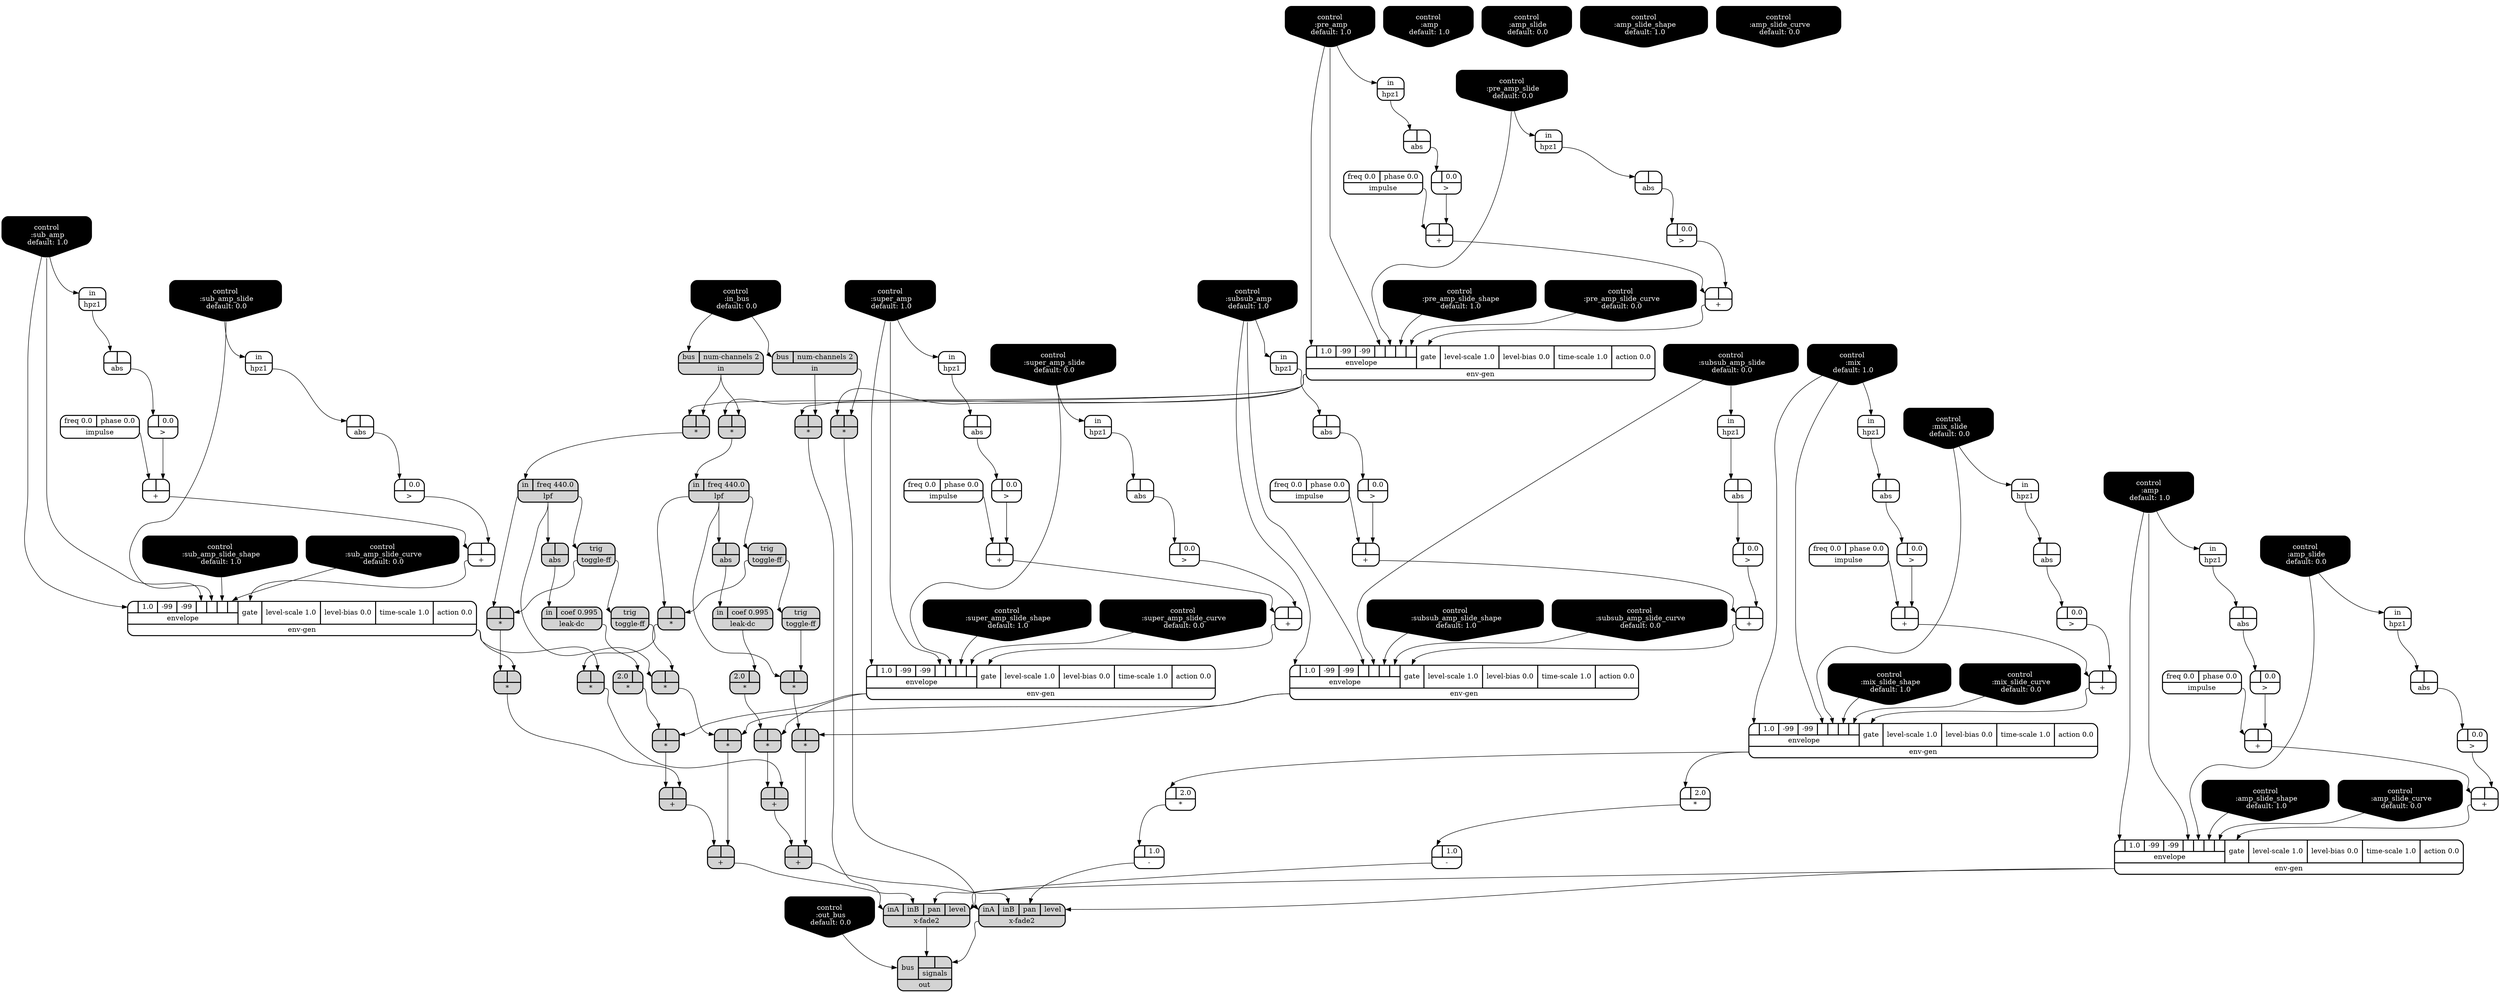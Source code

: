 digraph synthdef {
40 [label = "{{ <a> |<b> 2.0} |<__UG_NAME__>* }" style="bold, rounded" shape=record rankdir=LR];
53 [label = "{{ <a> |<b> } |<__UG_NAME__>* }" style="filled, bold, rounded"  shape=record rankdir=LR];
57 [label = "{{ <a> |<b> } |<__UG_NAME__>* }" style="filled, bold, rounded"  shape=record rankdir=LR];
67 [label = "{{ <a> |<b> 2.0} |<__UG_NAME__>* }" style="bold, rounded" shape=record rankdir=LR];
69 [label = "{{ <a> 2.0|<b> } |<__UG_NAME__>* }" style="filled, bold, rounded"  shape=record rankdir=LR];
72 [label = "{{ <a> |<b> } |<__UG_NAME__>* }" style="filled, bold, rounded"  shape=record rankdir=LR];
75 [label = "{{ <a> 2.0|<b> } |<__UG_NAME__>* }" style="filled, bold, rounded"  shape=record rankdir=LR];
85 [label = "{{ <a> |<b> } |<__UG_NAME__>* }" style="filled, bold, rounded"  shape=record rankdir=LR];
86 [label = "{{ <a> |<b> } |<__UG_NAME__>* }" style="filled, bold, rounded"  shape=record rankdir=LR];
97 [label = "{{ <a> |<b> } |<__UG_NAME__>* }" style="filled, bold, rounded"  shape=record rankdir=LR];
99 [label = "{{ <a> |<b> } |<__UG_NAME__>* }" style="filled, bold, rounded"  shape=record rankdir=LR];
105 [label = "{{ <a> |<b> } |<__UG_NAME__>* }" style="filled, bold, rounded"  shape=record rankdir=LR];
118 [label = "{{ <a> |<b> } |<__UG_NAME__>* }" style="filled, bold, rounded"  shape=record rankdir=LR];
119 [label = "{{ <a> |<b> } |<__UG_NAME__>* }" style="filled, bold, rounded"  shape=record rankdir=LR];
120 [label = "{{ <a> |<b> } |<__UG_NAME__>* }" style="filled, bold, rounded"  shape=record rankdir=LR];
121 [label = "{{ <a> |<b> } |<__UG_NAME__>* }" style="filled, bold, rounded"  shape=record rankdir=LR];
124 [label = "{{ <a> |<b> } |<__UG_NAME__>* }" style="filled, bold, rounded"  shape=record rankdir=LR];
125 [label = "{{ <a> |<b> } |<__UG_NAME__>* }" style="filled, bold, rounded"  shape=record rankdir=LR];
34 [label = "{{ <a> |<b> } |<__UG_NAME__>+ }" style="bold, rounded" shape=record rankdir=LR];
38 [label = "{{ <a> |<b> } |<__UG_NAME__>+ }" style="bold, rounded" shape=record rankdir=LR];
46 [label = "{{ <a> |<b> } |<__UG_NAME__>+ }" style="bold, rounded" shape=record rankdir=LR];
50 [label = "{{ <a> |<b> } |<__UG_NAME__>+ }" style="bold, rounded" shape=record rankdir=LR];
64 [label = "{{ <a> |<b> } |<__UG_NAME__>+ }" style="bold, rounded" shape=record rankdir=LR];
79 [label = "{{ <a> |<b> } |<__UG_NAME__>+ }" style="bold, rounded" shape=record rankdir=LR];
83 [label = "{{ <a> |<b> } |<__UG_NAME__>+ }" style="bold, rounded" shape=record rankdir=LR];
91 [label = "{{ <a> |<b> } |<__UG_NAME__>+ }" style="bold, rounded" shape=record rankdir=LR];
95 [label = "{{ <a> |<b> } |<__UG_NAME__>+ }" style="bold, rounded" shape=record rankdir=LR];
98 [label = "{{ <a> |<b> } |<__UG_NAME__>+ }" style="filled, bold, rounded"  shape=record rankdir=LR];
103 [label = "{{ <a> |<b> } |<__UG_NAME__>+ }" style="bold, rounded" shape=record rankdir=LR];
106 [label = "{{ <a> |<b> } |<__UG_NAME__>+ }" style="filled, bold, rounded"  shape=record rankdir=LR];
111 [label = "{{ <a> |<b> } |<__UG_NAME__>+ }" style="bold, rounded" shape=record rankdir=LR];
115 [label = "{{ <a> |<b> } |<__UG_NAME__>+ }" style="bold, rounded" shape=record rankdir=LR];
122 [label = "{{ <a> |<b> } |<__UG_NAME__>+ }" style="filled, bold, rounded"  shape=record rankdir=LR];
126 [label = "{{ <a> |<b> } |<__UG_NAME__>+ }" style="filled, bold, rounded"  shape=record rankdir=LR];
41 [label = "{{ <a> |<b> 1.0} |<__UG_NAME__>- }" style="bold, rounded" shape=record rankdir=LR];
68 [label = "{{ <a> |<b> 1.0} |<__UG_NAME__>- }" style="bold, rounded" shape=record rankdir=LR];
33 [label = "{{ <a> |<b> 0.0} |<__UG_NAME__>\> }" style="bold, rounded" shape=record rankdir=LR];
37 [label = "{{ <a> |<b> 0.0} |<__UG_NAME__>\> }" style="bold, rounded" shape=record rankdir=LR];
45 [label = "{{ <a> |<b> 0.0} |<__UG_NAME__>\> }" style="bold, rounded" shape=record rankdir=LR];
49 [label = "{{ <a> |<b> 0.0} |<__UG_NAME__>\> }" style="bold, rounded" shape=record rankdir=LR];
63 [label = "{{ <a> |<b> 0.0} |<__UG_NAME__>\> }" style="bold, rounded" shape=record rankdir=LR];
78 [label = "{{ <a> |<b> 0.0} |<__UG_NAME__>\> }" style="bold, rounded" shape=record rankdir=LR];
82 [label = "{{ <a> |<b> 0.0} |<__UG_NAME__>\> }" style="bold, rounded" shape=record rankdir=LR];
90 [label = "{{ <a> |<b> 0.0} |<__UG_NAME__>\> }" style="bold, rounded" shape=record rankdir=LR];
94 [label = "{{ <a> |<b> 0.0} |<__UG_NAME__>\> }" style="bold, rounded" shape=record rankdir=LR];
102 [label = "{{ <a> |<b> 0.0} |<__UG_NAME__>\> }" style="bold, rounded" shape=record rankdir=LR];
110 [label = "{{ <a> |<b> 0.0} |<__UG_NAME__>\> }" style="bold, rounded" shape=record rankdir=LR];
114 [label = "{{ <a> |<b> 0.0} |<__UG_NAME__>\> }" style="bold, rounded" shape=record rankdir=LR];
32 [label = "{{ <a> |<b> } |<__UG_NAME__>abs }" style="bold, rounded" shape=record rankdir=LR];
36 [label = "{{ <a> |<b> } |<__UG_NAME__>abs }" style="bold, rounded" shape=record rankdir=LR];
44 [label = "{{ <a> |<b> } |<__UG_NAME__>abs }" style="bold, rounded" shape=record rankdir=LR];
48 [label = "{{ <a> |<b> } |<__UG_NAME__>abs }" style="bold, rounded" shape=record rankdir=LR];
61 [label = "{{ <a> |<b> } |<__UG_NAME__>abs }" style="bold, rounded" shape=record rankdir=LR];
65 [label = "{{ <a> |<b> } |<__UG_NAME__>abs }" style="filled, bold, rounded"  shape=record rankdir=LR];
73 [label = "{{ <a> |<b> } |<__UG_NAME__>abs }" style="filled, bold, rounded"  shape=record rankdir=LR];
77 [label = "{{ <a> |<b> } |<__UG_NAME__>abs }" style="bold, rounded" shape=record rankdir=LR];
81 [label = "{{ <a> |<b> } |<__UG_NAME__>abs }" style="bold, rounded" shape=record rankdir=LR];
89 [label = "{{ <a> |<b> } |<__UG_NAME__>abs }" style="bold, rounded" shape=record rankdir=LR];
93 [label = "{{ <a> |<b> } |<__UG_NAME__>abs }" style="bold, rounded" shape=record rankdir=LR];
101 [label = "{{ <a> |<b> } |<__UG_NAME__>abs }" style="bold, rounded" shape=record rankdir=LR];
109 [label = "{{ <a> |<b> } |<__UG_NAME__>abs }" style="bold, rounded" shape=record rankdir=LR];
113 [label = "{{ <a> |<b> } |<__UG_NAME__>abs }" style="bold, rounded" shape=record rankdir=LR];
0 [label = "control
 :amp
 default: 1.0" shape=invhouse style="rounded, filled, bold" fillcolor=black fontcolor=white ]; 
1 [label = "control
 :amp_slide
 default: 0.0" shape=invhouse style="rounded, filled, bold" fillcolor=black fontcolor=white ]; 
2 [label = "control
 :amp_slide_shape
 default: 1.0" shape=invhouse style="rounded, filled, bold" fillcolor=black fontcolor=white ]; 
3 [label = "control
 :amp_slide_curve
 default: 0.0" shape=invhouse style="rounded, filled, bold" fillcolor=black fontcolor=white ]; 
4 [label = "control
 :mix
 default: 1.0" shape=invhouse style="rounded, filled, bold" fillcolor=black fontcolor=white ]; 
5 [label = "control
 :mix_slide
 default: 0.0" shape=invhouse style="rounded, filled, bold" fillcolor=black fontcolor=white ]; 
6 [label = "control
 :mix_slide_shape
 default: 1.0" shape=invhouse style="rounded, filled, bold" fillcolor=black fontcolor=white ]; 
7 [label = "control
 :mix_slide_curve
 default: 0.0" shape=invhouse style="rounded, filled, bold" fillcolor=black fontcolor=white ]; 
8 [label = "control
 :pre_amp
 default: 1.0" shape=invhouse style="rounded, filled, bold" fillcolor=black fontcolor=white ]; 
9 [label = "control
 :pre_amp_slide
 default: 0.0" shape=invhouse style="rounded, filled, bold" fillcolor=black fontcolor=white ]; 
10 [label = "control
 :pre_amp_slide_shape
 default: 1.0" shape=invhouse style="rounded, filled, bold" fillcolor=black fontcolor=white ]; 
11 [label = "control
 :pre_amp_slide_curve
 default: 0.0" shape=invhouse style="rounded, filled, bold" fillcolor=black fontcolor=white ]; 
12 [label = "control
 :amp
 default: 1.0" shape=invhouse style="rounded, filled, bold" fillcolor=black fontcolor=white ]; 
13 [label = "control
 :amp_slide
 default: 0.0" shape=invhouse style="rounded, filled, bold" fillcolor=black fontcolor=white ]; 
14 [label = "control
 :amp_slide_shape
 default: 1.0" shape=invhouse style="rounded, filled, bold" fillcolor=black fontcolor=white ]; 
15 [label = "control
 :amp_slide_curve
 default: 0.0" shape=invhouse style="rounded, filled, bold" fillcolor=black fontcolor=white ]; 
16 [label = "control
 :super_amp
 default: 1.0" shape=invhouse style="rounded, filled, bold" fillcolor=black fontcolor=white ]; 
17 [label = "control
 :super_amp_slide
 default: 0.0" shape=invhouse style="rounded, filled, bold" fillcolor=black fontcolor=white ]; 
18 [label = "control
 :super_amp_slide_shape
 default: 1.0" shape=invhouse style="rounded, filled, bold" fillcolor=black fontcolor=white ]; 
19 [label = "control
 :super_amp_slide_curve
 default: 0.0" shape=invhouse style="rounded, filled, bold" fillcolor=black fontcolor=white ]; 
20 [label = "control
 :sub_amp
 default: 1.0" shape=invhouse style="rounded, filled, bold" fillcolor=black fontcolor=white ]; 
21 [label = "control
 :sub_amp_slide
 default: 0.0" shape=invhouse style="rounded, filled, bold" fillcolor=black fontcolor=white ]; 
22 [label = "control
 :sub_amp_slide_shape
 default: 1.0" shape=invhouse style="rounded, filled, bold" fillcolor=black fontcolor=white ]; 
23 [label = "control
 :sub_amp_slide_curve
 default: 0.0" shape=invhouse style="rounded, filled, bold" fillcolor=black fontcolor=white ]; 
24 [label = "control
 :subsub_amp
 default: 1.0" shape=invhouse style="rounded, filled, bold" fillcolor=black fontcolor=white ]; 
25 [label = "control
 :subsub_amp_slide
 default: 0.0" shape=invhouse style="rounded, filled, bold" fillcolor=black fontcolor=white ]; 
26 [label = "control
 :subsub_amp_slide_shape
 default: 1.0" shape=invhouse style="rounded, filled, bold" fillcolor=black fontcolor=white ]; 
27 [label = "control
 :subsub_amp_slide_curve
 default: 0.0" shape=invhouse style="rounded, filled, bold" fillcolor=black fontcolor=white ]; 
28 [label = "control
 :in_bus
 default: 0.0" shape=invhouse style="rounded, filled, bold" fillcolor=black fontcolor=white ]; 
29 [label = "control
 :out_bus
 default: 0.0" shape=invhouse style="rounded, filled, bold" fillcolor=black fontcolor=white ]; 
39 [label = "{{ {{<envelope___control___0>|1.0|-99|-99|<envelope___control___4>|<envelope___control___5>|<envelope___control___6>|<envelope___control___7>}|envelope}|<gate> gate|<level____scale> level-scale 1.0|<level____bias> level-bias 0.0|<time____scale> time-scale 1.0|<action> action 0.0} |<__UG_NAME__>env-gen }" style="bold, rounded" shape=record rankdir=LR];
51 [label = "{{ {{<envelope___control___0>|1.0|-99|-99|<envelope___control___4>|<envelope___control___5>|<envelope___control___6>|<envelope___control___7>}|envelope}|<gate> gate|<level____scale> level-scale 1.0|<level____bias> level-bias 0.0|<time____scale> time-scale 1.0|<action> action 0.0} |<__UG_NAME__>env-gen }" style="bold, rounded" shape=record rankdir=LR];
84 [label = "{{ {{<envelope___control___0>|1.0|-99|-99|<envelope___control___4>|<envelope___control___5>|<envelope___control___6>|<envelope___control___7>}|envelope}|<gate> gate|<level____scale> level-scale 1.0|<level____bias> level-bias 0.0|<time____scale> time-scale 1.0|<action> action 0.0} |<__UG_NAME__>env-gen }" style="bold, rounded" shape=record rankdir=LR];
96 [label = "{{ {{<envelope___control___0>|1.0|-99|-99|<envelope___control___4>|<envelope___control___5>|<envelope___control___6>|<envelope___control___7>}|envelope}|<gate> gate|<level____scale> level-scale 1.0|<level____bias> level-bias 0.0|<time____scale> time-scale 1.0|<action> action 0.0} |<__UG_NAME__>env-gen }" style="bold, rounded" shape=record rankdir=LR];
104 [label = "{{ {{<envelope___control___0>|1.0|-99|-99|<envelope___control___4>|<envelope___control___5>|<envelope___control___6>|<envelope___control___7>}|envelope}|<gate> gate|<level____scale> level-scale 1.0|<level____bias> level-bias 0.0|<time____scale> time-scale 1.0|<action> action 0.0} |<__UG_NAME__>env-gen }" style="bold, rounded" shape=record rankdir=LR];
116 [label = "{{ {{<envelope___control___0>|1.0|-99|-99|<envelope___control___4>|<envelope___control___5>|<envelope___control___6>|<envelope___control___7>}|envelope}|<gate> gate|<level____scale> level-scale 1.0|<level____bias> level-bias 0.0|<time____scale> time-scale 1.0|<action> action 0.0} |<__UG_NAME__>env-gen }" style="bold, rounded" shape=record rankdir=LR];
31 [label = "{{ <in> in} |<__UG_NAME__>hpz1 }" style="bold, rounded" shape=record rankdir=LR];
35 [label = "{{ <in> in} |<__UG_NAME__>hpz1 }" style="bold, rounded" shape=record rankdir=LR];
43 [label = "{{ <in> in} |<__UG_NAME__>hpz1 }" style="bold, rounded" shape=record rankdir=LR];
47 [label = "{{ <in> in} |<__UG_NAME__>hpz1 }" style="bold, rounded" shape=record rankdir=LR];
60 [label = "{{ <in> in} |<__UG_NAME__>hpz1 }" style="bold, rounded" shape=record rankdir=LR];
70 [label = "{{ <in> in} |<__UG_NAME__>hpz1 }" style="bold, rounded" shape=record rankdir=LR];
80 [label = "{{ <in> in} |<__UG_NAME__>hpz1 }" style="bold, rounded" shape=record rankdir=LR];
88 [label = "{{ <in> in} |<__UG_NAME__>hpz1 }" style="bold, rounded" shape=record rankdir=LR];
92 [label = "{{ <in> in} |<__UG_NAME__>hpz1 }" style="bold, rounded" shape=record rankdir=LR];
100 [label = "{{ <in> in} |<__UG_NAME__>hpz1 }" style="bold, rounded" shape=record rankdir=LR];
108 [label = "{{ <in> in} |<__UG_NAME__>hpz1 }" style="bold, rounded" shape=record rankdir=LR];
112 [label = "{{ <in> in} |<__UG_NAME__>hpz1 }" style="bold, rounded" shape=record rankdir=LR];
30 [label = "{{ <freq> freq 0.0|<phase> phase 0.0} |<__UG_NAME__>impulse }" style="bold, rounded" shape=record rankdir=LR];
42 [label = "{{ <freq> freq 0.0|<phase> phase 0.0} |<__UG_NAME__>impulse }" style="bold, rounded" shape=record rankdir=LR];
62 [label = "{{ <freq> freq 0.0|<phase> phase 0.0} |<__UG_NAME__>impulse }" style="bold, rounded" shape=record rankdir=LR];
76 [label = "{{ <freq> freq 0.0|<phase> phase 0.0} |<__UG_NAME__>impulse }" style="bold, rounded" shape=record rankdir=LR];
87 [label = "{{ <freq> freq 0.0|<phase> phase 0.0} |<__UG_NAME__>impulse }" style="bold, rounded" shape=record rankdir=LR];
107 [label = "{{ <freq> freq 0.0|<phase> phase 0.0} |<__UG_NAME__>impulse }" style="bold, rounded" shape=record rankdir=LR];
52 [label = "{{ <bus> bus|<num____channels> num-channels 2} |<__UG_NAME__>in }" style="filled, bold, rounded"  shape=record rankdir=LR];
71 [label = "{{ <bus> bus|<num____channels> num-channels 2} |<__UG_NAME__>in }" style="filled, bold, rounded"  shape=record rankdir=LR];
66 [label = "{{ <in> in|<coef> coef 0.995} |<__UG_NAME__>leak-dc }" style="filled, bold, rounded"  shape=record rankdir=LR];
74 [label = "{{ <in> in|<coef> coef 0.995} |<__UG_NAME__>leak-dc }" style="filled, bold, rounded"  shape=record rankdir=LR];
54 [label = "{{ <in> in|<freq> freq 440.0} |<__UG_NAME__>lpf }" style="filled, bold, rounded"  shape=record rankdir=LR];
58 [label = "{{ <in> in|<freq> freq 440.0} |<__UG_NAME__>lpf }" style="filled, bold, rounded"  shape=record rankdir=LR];
128 [label = "{{ <bus> bus|{{<signals___x____fade2___0>|<signals___x____fade2___1>}|signals}} |<__UG_NAME__>out }" style="filled, bold, rounded"  shape=record rankdir=LR];
55 [label = "{{ <trig> trig} |<__UG_NAME__>toggle-ff }" style="filled, bold, rounded"  shape=record rankdir=LR];
56 [label = "{{ <trig> trig} |<__UG_NAME__>toggle-ff }" style="filled, bold, rounded"  shape=record rankdir=LR];
59 [label = "{{ <trig> trig} |<__UG_NAME__>toggle-ff }" style="filled, bold, rounded"  shape=record rankdir=LR];
123 [label = "{{ <trig> trig} |<__UG_NAME__>toggle-ff }" style="filled, bold, rounded"  shape=record rankdir=LR];
117 [label = "{{ <ina> inA|<inb> inB|<pan> pan|<level> level} |<__UG_NAME__>x-fade2 }" style="filled, bold, rounded"  shape=record rankdir=LR];
127 [label = "{{ <ina> inA|<inb> inB|<pan> pan|<level> level} |<__UG_NAME__>x-fade2 }" style="filled, bold, rounded"  shape=record rankdir=LR];

39:__UG_NAME__ -> 40:a ;
52:__UG_NAME__ -> 53:b ;
51:__UG_NAME__ -> 53:a ;
52:__UG_NAME__ -> 57:b ;
51:__UG_NAME__ -> 57:a ;
39:__UG_NAME__ -> 67:a ;
66:__UG_NAME__ -> 69:b ;
71:__UG_NAME__ -> 72:b ;
51:__UG_NAME__ -> 72:a ;
74:__UG_NAME__ -> 75:b ;
84:__UG_NAME__ -> 85:b ;
75:__UG_NAME__ -> 85:a ;
55:__UG_NAME__ -> 86:b ;
54:__UG_NAME__ -> 86:a ;
96:__UG_NAME__ -> 97:b ;
86:__UG_NAME__ -> 97:a ;
56:__UG_NAME__ -> 99:b ;
54:__UG_NAME__ -> 99:a ;
104:__UG_NAME__ -> 105:b ;
99:__UG_NAME__ -> 105:a ;
71:__UG_NAME__ -> 118:b ;
51:__UG_NAME__ -> 118:a ;
84:__UG_NAME__ -> 119:b ;
69:__UG_NAME__ -> 119:a ;
59:__UG_NAME__ -> 120:b ;
58:__UG_NAME__ -> 120:a ;
96:__UG_NAME__ -> 121:b ;
120:__UG_NAME__ -> 121:a ;
123:__UG_NAME__ -> 124:b ;
58:__UG_NAME__ -> 124:a ;
104:__UG_NAME__ -> 125:b ;
124:__UG_NAME__ -> 125:a ;
33:__UG_NAME__ -> 34:b ;
30:__UG_NAME__ -> 34:a ;
37:__UG_NAME__ -> 38:b ;
34:__UG_NAME__ -> 38:a ;
45:__UG_NAME__ -> 46:b ;
42:__UG_NAME__ -> 46:a ;
49:__UG_NAME__ -> 50:b ;
46:__UG_NAME__ -> 50:a ;
63:__UG_NAME__ -> 64:b ;
62:__UG_NAME__ -> 64:a ;
78:__UG_NAME__ -> 79:b ;
76:__UG_NAME__ -> 79:a ;
82:__UG_NAME__ -> 83:b ;
79:__UG_NAME__ -> 83:a ;
90:__UG_NAME__ -> 91:b ;
87:__UG_NAME__ -> 91:a ;
94:__UG_NAME__ -> 95:b ;
91:__UG_NAME__ -> 95:a ;
97:__UG_NAME__ -> 98:b ;
85:__UG_NAME__ -> 98:a ;
102:__UG_NAME__ -> 103:b ;
64:__UG_NAME__ -> 103:a ;
105:__UG_NAME__ -> 106:b ;
98:__UG_NAME__ -> 106:a ;
110:__UG_NAME__ -> 111:b ;
107:__UG_NAME__ -> 111:a ;
114:__UG_NAME__ -> 115:b ;
111:__UG_NAME__ -> 115:a ;
121:__UG_NAME__ -> 122:b ;
119:__UG_NAME__ -> 122:a ;
125:__UG_NAME__ -> 126:b ;
122:__UG_NAME__ -> 126:a ;
40:__UG_NAME__ -> 41:a ;
67:__UG_NAME__ -> 68:a ;
32:__UG_NAME__ -> 33:a ;
36:__UG_NAME__ -> 37:a ;
44:__UG_NAME__ -> 45:a ;
48:__UG_NAME__ -> 49:a ;
61:__UG_NAME__ -> 63:a ;
77:__UG_NAME__ -> 78:a ;
81:__UG_NAME__ -> 82:a ;
89:__UG_NAME__ -> 90:a ;
93:__UG_NAME__ -> 94:a ;
101:__UG_NAME__ -> 102:a ;
109:__UG_NAME__ -> 110:a ;
113:__UG_NAME__ -> 114:a ;
31:__UG_NAME__ -> 32:a ;
35:__UG_NAME__ -> 36:a ;
43:__UG_NAME__ -> 44:a ;
47:__UG_NAME__ -> 48:a ;
60:__UG_NAME__ -> 61:a ;
58:__UG_NAME__ -> 65:a ;
54:__UG_NAME__ -> 73:a ;
70:__UG_NAME__ -> 77:a ;
80:__UG_NAME__ -> 81:a ;
88:__UG_NAME__ -> 89:a ;
92:__UG_NAME__ -> 93:a ;
100:__UG_NAME__ -> 101:a ;
108:__UG_NAME__ -> 109:a ;
112:__UG_NAME__ -> 113:a ;
38:__UG_NAME__ -> 39:gate ;
4:__UG_NAME__ -> 39:envelope___control___0 ;
4:__UG_NAME__ -> 39:envelope___control___4 ;
5:__UG_NAME__ -> 39:envelope___control___5 ;
6:__UG_NAME__ -> 39:envelope___control___6 ;
7:__UG_NAME__ -> 39:envelope___control___7 ;
50:__UG_NAME__ -> 51:gate ;
8:__UG_NAME__ -> 51:envelope___control___0 ;
8:__UG_NAME__ -> 51:envelope___control___4 ;
9:__UG_NAME__ -> 51:envelope___control___5 ;
10:__UG_NAME__ -> 51:envelope___control___6 ;
11:__UG_NAME__ -> 51:envelope___control___7 ;
83:__UG_NAME__ -> 84:gate ;
16:__UG_NAME__ -> 84:envelope___control___0 ;
16:__UG_NAME__ -> 84:envelope___control___4 ;
17:__UG_NAME__ -> 84:envelope___control___5 ;
18:__UG_NAME__ -> 84:envelope___control___6 ;
19:__UG_NAME__ -> 84:envelope___control___7 ;
95:__UG_NAME__ -> 96:gate ;
20:__UG_NAME__ -> 96:envelope___control___0 ;
20:__UG_NAME__ -> 96:envelope___control___4 ;
21:__UG_NAME__ -> 96:envelope___control___5 ;
22:__UG_NAME__ -> 96:envelope___control___6 ;
23:__UG_NAME__ -> 96:envelope___control___7 ;
103:__UG_NAME__ -> 104:gate ;
24:__UG_NAME__ -> 104:envelope___control___0 ;
24:__UG_NAME__ -> 104:envelope___control___4 ;
25:__UG_NAME__ -> 104:envelope___control___5 ;
26:__UG_NAME__ -> 104:envelope___control___6 ;
27:__UG_NAME__ -> 104:envelope___control___7 ;
115:__UG_NAME__ -> 116:gate ;
0:__UG_NAME__ -> 116:envelope___control___0 ;
0:__UG_NAME__ -> 116:envelope___control___4 ;
1:__UG_NAME__ -> 116:envelope___control___5 ;
2:__UG_NAME__ -> 116:envelope___control___6 ;
3:__UG_NAME__ -> 116:envelope___control___7 ;
4:__UG_NAME__ -> 31:in ;
5:__UG_NAME__ -> 35:in ;
8:__UG_NAME__ -> 43:in ;
9:__UG_NAME__ -> 47:in ;
24:__UG_NAME__ -> 60:in ;
16:__UG_NAME__ -> 70:in ;
17:__UG_NAME__ -> 80:in ;
20:__UG_NAME__ -> 88:in ;
21:__UG_NAME__ -> 92:in ;
25:__UG_NAME__ -> 100:in ;
0:__UG_NAME__ -> 108:in ;
1:__UG_NAME__ -> 112:in ;
28:__UG_NAME__ -> 52:bus ;
28:__UG_NAME__ -> 71:bus ;
65:__UG_NAME__ -> 66:in ;
73:__UG_NAME__ -> 74:in ;
53:__UG_NAME__ -> 54:in ;
57:__UG_NAME__ -> 58:in ;
117:__UG_NAME__ -> 128:signals___x____fade2___0 ;
127:__UG_NAME__ -> 128:signals___x____fade2___1 ;
29:__UG_NAME__ -> 128:bus ;
54:__UG_NAME__ -> 55:trig ;
55:__UG_NAME__ -> 56:trig ;
58:__UG_NAME__ -> 59:trig ;
59:__UG_NAME__ -> 123:trig ;
116:__UG_NAME__ -> 117:level ;
68:__UG_NAME__ -> 117:pan ;
106:__UG_NAME__ -> 117:inb ;
72:__UG_NAME__ -> 117:ina ;
116:__UG_NAME__ -> 127:level ;
41:__UG_NAME__ -> 127:pan ;
126:__UG_NAME__ -> 127:inb ;
118:__UG_NAME__ -> 127:ina ;

}